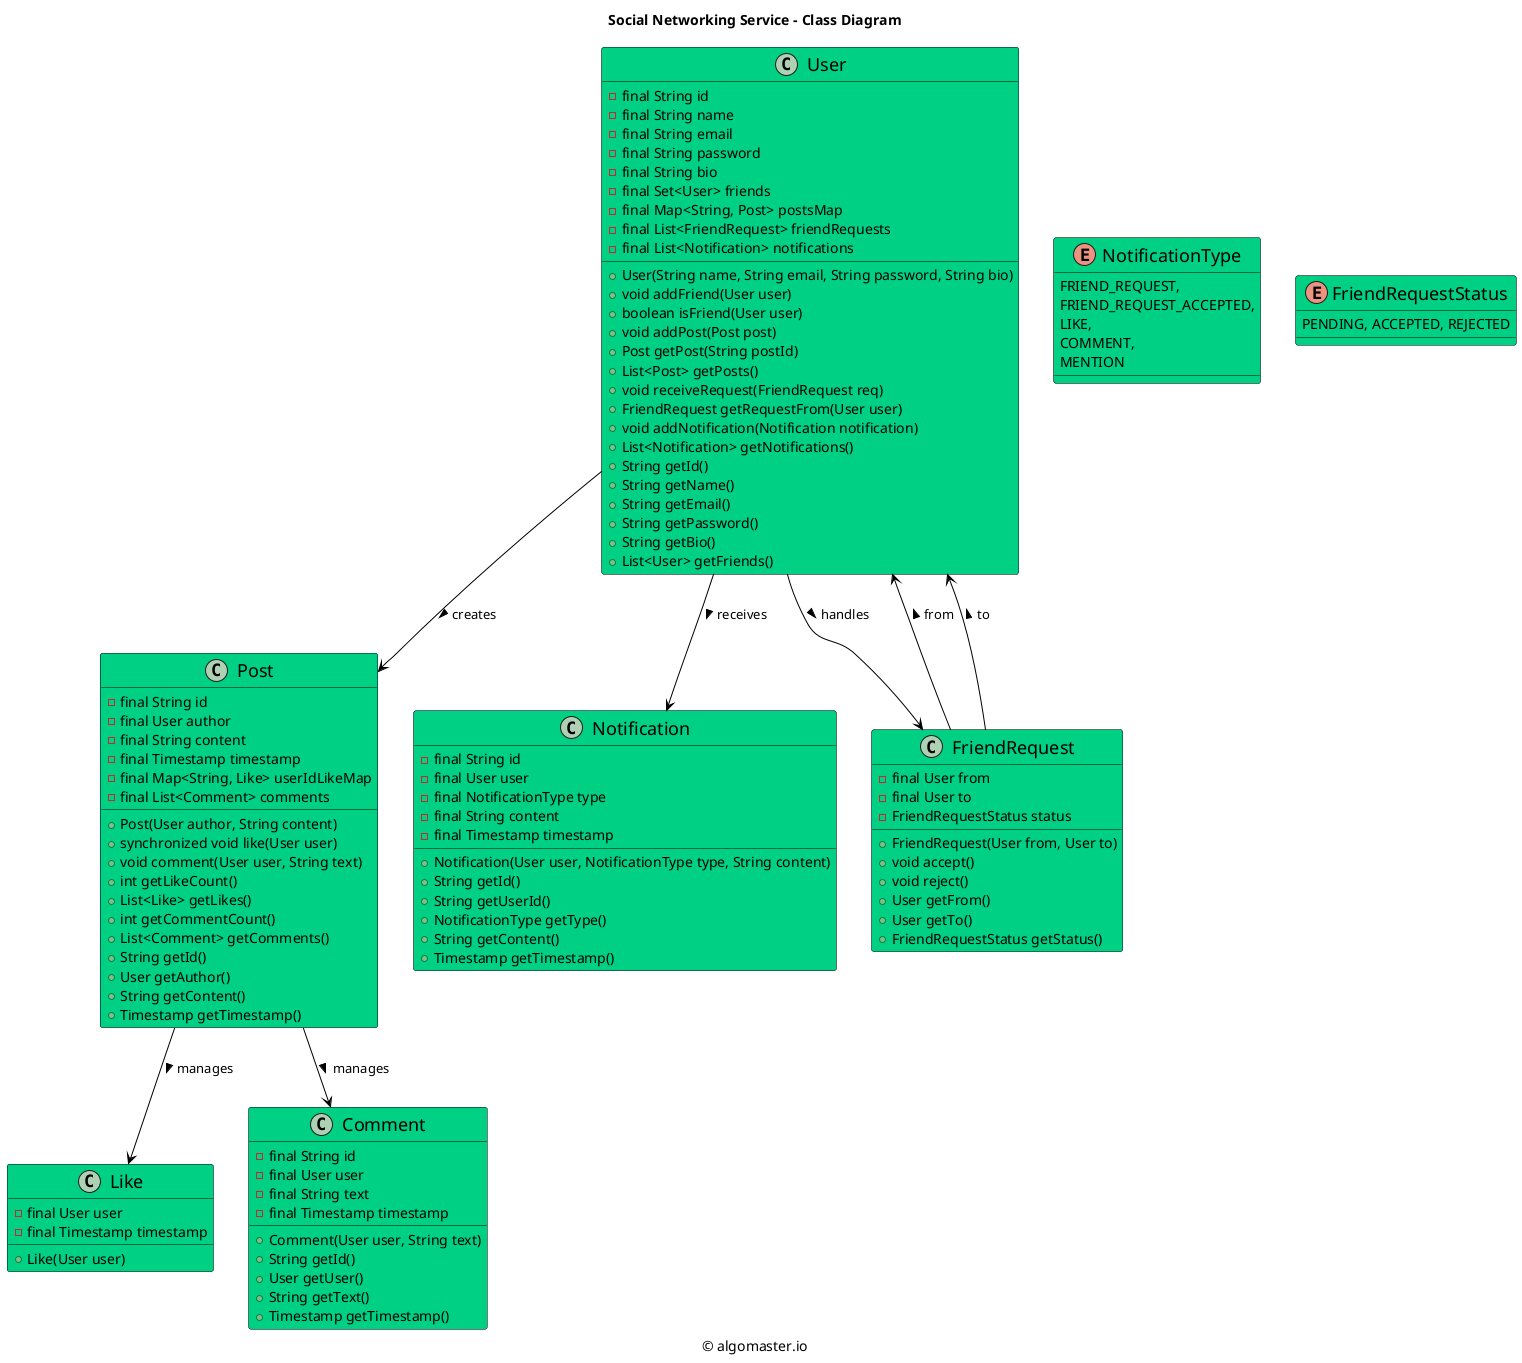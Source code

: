 ```plantuml
@startuml

title Social Networking Service - Class Diagram

caption © algomaster.io

skinparam backgroundColor white
skinparam wrapWidth 500

skinparam class {
  BackgroundColor #00D084
  BorderColor black
  ArrowColor black
  FontSize 18
}

class Post {
    - final String id
    - final User author
    - final String content
    - final Timestamp timestamp
    - final Map<String, Like> userIdLikeMap
    - final List<Comment> comments
    + Post(User author, String content)
    + synchronized void like(User user)
    + void comment(User user, String text)
    + int getLikeCount()
    + List<Like> getLikes()
    + int getCommentCount()
    + List<Comment> getComments()
    + String getId()
    + User getAuthor()
    + String getContent()
    + Timestamp getTimestamp()
}

class User {
    - final String id
    - final String name
    - final String email
    - final String password
    - final String bio
    - final Set<User> friends
    - final Map<String, Post> postsMap
    - final List<FriendRequest> friendRequests
    - final List<Notification> notifications
    + User(String name, String email, String password, String bio)
    + void addFriend(User user)
    + boolean isFriend(User user)
    + void addPost(Post post)
    + Post getPost(String postId)
    + List<Post> getPosts()
    + void receiveRequest(FriendRequest req)
    + FriendRequest getRequestFrom(User user)
    + void addNotification(Notification notification)
    + List<Notification> getNotifications()
    + String getId()
    + String getName()
    + String getEmail()
    + String getPassword()
    + String getBio()
    + List<User> getFriends()
}

class Like {
    - final User user
    - final Timestamp timestamp
    + Like(User user)
}

class Comment {
    - final String id
    - final User user
    - final String text
    - final Timestamp timestamp
    + Comment(User user, String text)
    + String getId()
    + User getUser()
    + String getText()
    + Timestamp getTimestamp()
}

class Notification {
    - final String id
    - final User user
    - final NotificationType type
    - final String content
    - final Timestamp timestamp
    + Notification(User user, NotificationType type, String content)
    + String getId()
    + String getUserId()
    + NotificationType getType()
    + String getContent()
    + Timestamp getTimestamp()
}

class FriendRequest {
    - final User from
    - final User to
    - FriendRequestStatus status
    + FriendRequest(User from, User to)
    + void accept()
    + void reject()
    + User getFrom()
    + User getTo()
    + FriendRequestStatus getStatus()
}

enum NotificationType {
    FRIEND_REQUEST,
    FRIEND_REQUEST_ACCEPTED,
    LIKE,
    COMMENT,
    MENTION
}

enum FriendRequestStatus {
    PENDING, ACCEPTED, REJECTED
}

User --> Post: creates >
Post --> Like: manages >
Post --> Comment: manages >
User --> FriendRequest: handles >
User --> Notification: receives >
FriendRequest --> User: from >
FriendRequest --> User: to >

@enduml
```